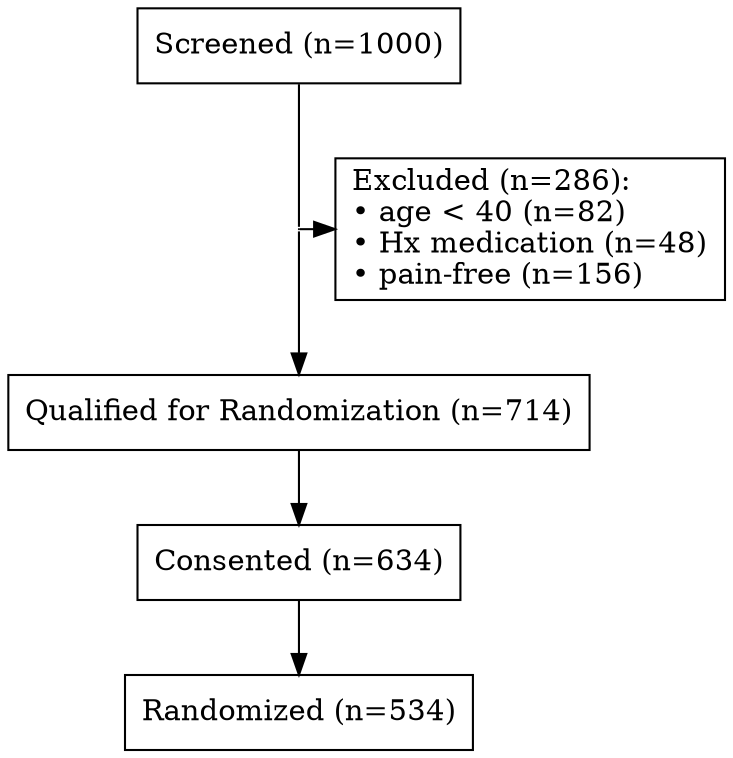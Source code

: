 digraph consort_diagram {
  graph [layout = dot]





# node definitions with substituted label text
  node [shape = rectangle, fillcolor = Biege, style="", fillcolor = "", color = ""]

node1 [label = "Screened (n=1000)"]
node2 [label = "Excluded (n=286):\l• age < 40 (n=82)\l• Hx medication (n=48)\l• pain-free (n=156)\l"]
node3 [label = "Qualified for Randomization (n=714)"]
node4 [label = "Consented (n=634)"]
node5 [label = "Randomized (n=534)"]


## Invisible point node for joints

node [shape = point, width = 0]

P1

subgraph {
  rank = same; rankdir = LR; P1; node2;
  }
subgraph {
  rank = same; rankdir = LR; node3;
  }
subgraph {
  rank = same; rankdir = LR; node4;
  }
subgraph {
  rank = same; rankdir = LR; node5;
  }

edge[style=""];

node1 -> P1 [arrowhead = none];
P1 -> node2;
P1 -> node3;
node3 -> node4;
node4 -> node5;


}
